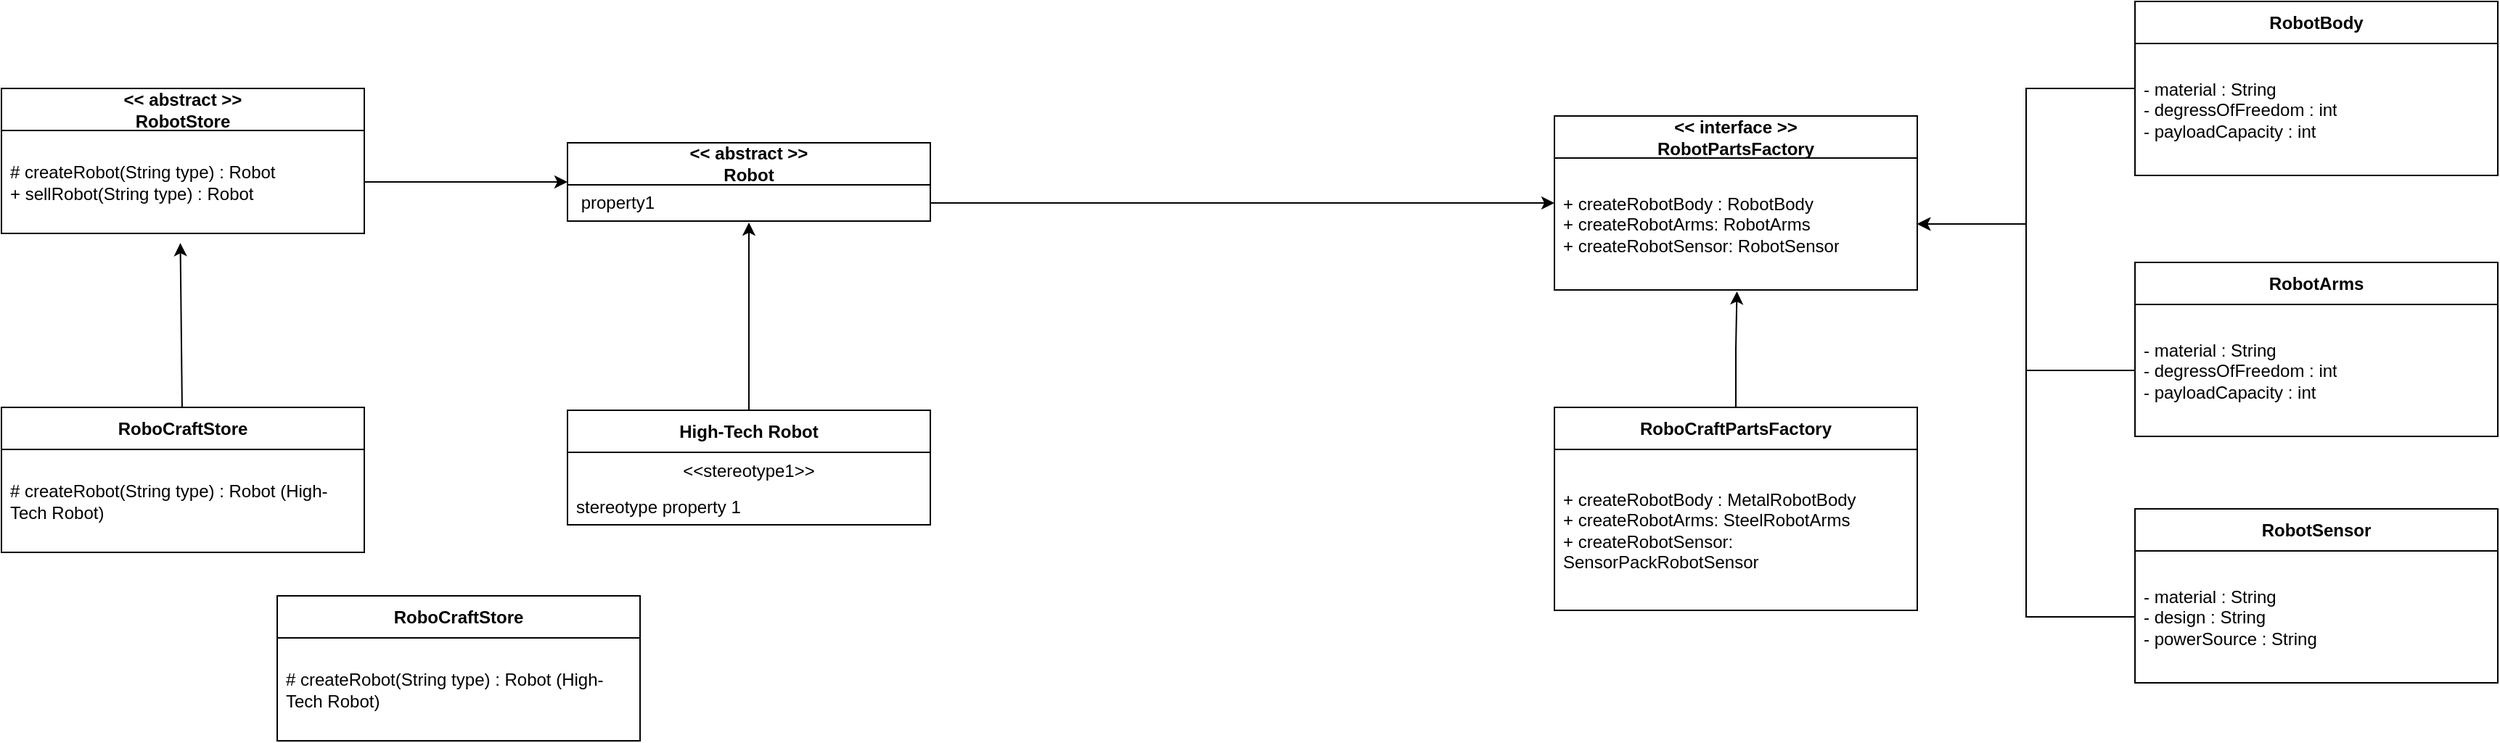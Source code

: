 <mxfile version="22.1.4" type="github">
  <diagram name="Page-1" id="hUjEpkly2eNINpmnEEEA">
    <mxGraphModel dx="832" dy="364" grid="1" gridSize="10" guides="1" tooltips="1" connect="1" arrows="1" fold="1" page="1" pageScale="1" pageWidth="827" pageHeight="1169" math="0" shadow="0">
      <root>
        <mxCell id="0" />
        <mxCell id="1" parent="0" />
        <mxCell id="NbQcgySadGwn3jhOum9s-8" value="&amp;lt;&amp;lt; abstract &amp;gt;&amp;gt;&lt;br&gt;RobotStore" style="swimlane;fontStyle=1;align=center;verticalAlign=middle;childLayout=stackLayout;horizontal=1;startSize=29;horizontalStack=0;resizeParent=1;resizeParentMax=0;resizeLast=0;collapsible=0;marginBottom=0;html=1;whiteSpace=wrap;" parent="1" vertex="1">
          <mxGeometry x="300" y="90" width="250" height="100" as="geometry" />
        </mxCell>
        <mxCell id="NbQcgySadGwn3jhOum9s-10" value="# createRobot(String type) : Robot&lt;br&gt;+ sellRobot(String type) : Robot" style="text;html=1;strokeColor=none;fillColor=none;align=left;verticalAlign=middle;spacingLeft=4;spacingRight=4;overflow=hidden;rotatable=0;points=[[0,0.5],[1,0.5]];portConstraint=eastwest;whiteSpace=wrap;" parent="NbQcgySadGwn3jhOum9s-8" vertex="1">
          <mxGeometry y="29" width="250" height="71" as="geometry" />
        </mxCell>
        <mxCell id="NbQcgySadGwn3jhOum9s-11" value="RoboCraftStore" style="swimlane;fontStyle=1;align=center;verticalAlign=middle;childLayout=stackLayout;horizontal=1;startSize=29;horizontalStack=0;resizeParent=1;resizeParentMax=0;resizeLast=0;collapsible=0;marginBottom=0;html=1;whiteSpace=wrap;" parent="1" vertex="1">
          <mxGeometry x="300" y="310" width="250" height="100" as="geometry" />
        </mxCell>
        <mxCell id="NbQcgySadGwn3jhOum9s-13" value="# createRobot(String type) : Robot (High-Tech Robot)" style="text;html=1;strokeColor=none;fillColor=none;align=left;verticalAlign=middle;spacingLeft=4;spacingRight=4;overflow=hidden;rotatable=0;points=[[0,0.5],[1,0.5]];portConstraint=eastwest;whiteSpace=wrap;" parent="NbQcgySadGwn3jhOum9s-11" vertex="1">
          <mxGeometry y="29" width="250" height="71" as="geometry" />
        </mxCell>
        <mxCell id="NbQcgySadGwn3jhOum9s-20" value="&amp;lt;&amp;lt; abstract &amp;gt;&amp;gt;&lt;br&gt;Robot" style="swimlane;fontStyle=1;align=center;verticalAlign=middle;childLayout=stackLayout;horizontal=1;startSize=29;horizontalStack=0;resizeParent=1;resizeParentMax=0;resizeLast=0;collapsible=0;marginBottom=0;html=1;whiteSpace=wrap;" parent="1" vertex="1">
          <mxGeometry x="690" y="127.5" width="250" height="54" as="geometry" />
        </mxCell>
        <mxCell id="NbQcgySadGwn3jhOum9s-22" value="&amp;nbsp;property1" style="text;html=1;strokeColor=none;fillColor=none;align=left;verticalAlign=middle;spacingLeft=4;spacingRight=4;overflow=hidden;rotatable=0;points=[[0,0.5],[1,0.5]];portConstraint=eastwest;whiteSpace=wrap;" parent="NbQcgySadGwn3jhOum9s-20" vertex="1">
          <mxGeometry y="29" width="250" height="25" as="geometry" />
        </mxCell>
        <mxCell id="NbQcgySadGwn3jhOum9s-23" value="High-Tech Robot" style="swimlane;fontStyle=1;align=center;verticalAlign=middle;childLayout=stackLayout;horizontal=1;startSize=29;horizontalStack=0;resizeParent=1;resizeParentMax=0;resizeLast=0;collapsible=0;marginBottom=0;html=1;whiteSpace=wrap;" parent="1" vertex="1">
          <mxGeometry x="690" y="312" width="250" height="79" as="geometry" />
        </mxCell>
        <mxCell id="NbQcgySadGwn3jhOum9s-24" value="&amp;lt;&amp;lt;stereotype1&amp;gt;&amp;gt;" style="text;html=1;strokeColor=none;fillColor=none;align=center;verticalAlign=middle;spacingLeft=4;spacingRight=4;overflow=hidden;rotatable=0;points=[[0,0.5],[1,0.5]];portConstraint=eastwest;whiteSpace=wrap;" parent="NbQcgySadGwn3jhOum9s-23" vertex="1">
          <mxGeometry y="29" width="250" height="25" as="geometry" />
        </mxCell>
        <mxCell id="NbQcgySadGwn3jhOum9s-25" value="stereotype property 1" style="text;html=1;strokeColor=none;fillColor=none;align=left;verticalAlign=middle;spacingLeft=4;spacingRight=4;overflow=hidden;rotatable=0;points=[[0,0.5],[1,0.5]];portConstraint=eastwest;whiteSpace=wrap;" parent="NbQcgySadGwn3jhOum9s-23" vertex="1">
          <mxGeometry y="54" width="250" height="25" as="geometry" />
        </mxCell>
        <mxCell id="NbQcgySadGwn3jhOum9s-28" style="rounded=0;orthogonalLoop=1;jettySize=auto;html=1;entryX=0.493;entryY=1.094;entryDx=0;entryDy=0;entryPerimeter=0;" parent="1" source="NbQcgySadGwn3jhOum9s-11" target="NbQcgySadGwn3jhOum9s-10" edge="1">
          <mxGeometry relative="1" as="geometry" />
        </mxCell>
        <mxCell id="NbQcgySadGwn3jhOum9s-29" style="edgeStyle=orthogonalEdgeStyle;rounded=0;orthogonalLoop=1;jettySize=auto;html=1;entryX=0.5;entryY=1.04;entryDx=0;entryDy=0;entryPerimeter=0;" parent="1" source="NbQcgySadGwn3jhOum9s-23" target="NbQcgySadGwn3jhOum9s-22" edge="1">
          <mxGeometry relative="1" as="geometry" />
        </mxCell>
        <mxCell id="NbQcgySadGwn3jhOum9s-30" value="&amp;lt;&amp;lt; interface &amp;gt;&amp;gt;&lt;br&gt;RobotPartsFactory" style="swimlane;fontStyle=1;align=center;verticalAlign=middle;childLayout=stackLayout;horizontal=1;startSize=29;horizontalStack=0;resizeParent=1;resizeParentMax=0;resizeLast=0;collapsible=0;marginBottom=0;html=1;whiteSpace=wrap;" parent="1" vertex="1">
          <mxGeometry x="1370" y="109" width="250" height="120" as="geometry" />
        </mxCell>
        <mxCell id="NbQcgySadGwn3jhOum9s-32" value="+ createRobotBody : RobotBody&lt;br&gt;+ createRobotArms: RobotArms&lt;br&gt;+ createRobotSensor: RobotSensor" style="text;html=1;strokeColor=none;fillColor=none;align=left;verticalAlign=middle;spacingLeft=4;spacingRight=4;overflow=hidden;rotatable=0;points=[[0,0.5],[1,0.5]];portConstraint=eastwest;whiteSpace=wrap;" parent="NbQcgySadGwn3jhOum9s-30" vertex="1">
          <mxGeometry y="29" width="250" height="91" as="geometry" />
        </mxCell>
        <mxCell id="NbQcgySadGwn3jhOum9s-36" value="RoboCraftPartsFactory" style="swimlane;fontStyle=1;align=center;verticalAlign=middle;childLayout=stackLayout;horizontal=1;startSize=29;horizontalStack=0;resizeParent=1;resizeParentMax=0;resizeLast=0;collapsible=0;marginBottom=0;html=1;whiteSpace=wrap;" parent="1" vertex="1">
          <mxGeometry x="1370" y="310" width="250" height="140" as="geometry" />
        </mxCell>
        <mxCell id="NbQcgySadGwn3jhOum9s-38" value="+ createRobotBody : MetalRobotBody&lt;br&gt;+ createRobotArms: SteelRobotArms&lt;br&gt;+ createRobotSensor: SensorPackRobotSensor" style="text;html=1;strokeColor=none;fillColor=none;align=left;verticalAlign=middle;spacingLeft=4;spacingRight=4;overflow=hidden;rotatable=0;points=[[0,0.5],[1,0.5]];portConstraint=eastwest;whiteSpace=wrap;" parent="NbQcgySadGwn3jhOum9s-36" vertex="1">
          <mxGeometry y="29" width="250" height="111" as="geometry" />
        </mxCell>
        <mxCell id="Bde_iS7oefZhUgNLe-8d-2" style="edgeStyle=orthogonalEdgeStyle;rounded=0;orthogonalLoop=1;jettySize=auto;html=1;exitX=1;exitY=0.5;exitDx=0;exitDy=0;entryX=0;entryY=0.5;entryDx=0;entryDy=0;" edge="1" parent="1" source="NbQcgySadGwn3jhOum9s-10" target="NbQcgySadGwn3jhOum9s-20">
          <mxGeometry relative="1" as="geometry" />
        </mxCell>
        <mxCell id="Bde_iS7oefZhUgNLe-8d-3" style="edgeStyle=orthogonalEdgeStyle;rounded=0;orthogonalLoop=1;jettySize=auto;html=1;exitX=1;exitY=0.5;exitDx=0;exitDy=0;entryX=0;entryY=0.5;entryDx=0;entryDy=0;" edge="1" parent="1" source="NbQcgySadGwn3jhOum9s-22" target="NbQcgySadGwn3jhOum9s-30">
          <mxGeometry relative="1" as="geometry" />
        </mxCell>
        <mxCell id="Bde_iS7oefZhUgNLe-8d-4" style="edgeStyle=orthogonalEdgeStyle;rounded=0;orthogonalLoop=1;jettySize=auto;html=1;entryX=0.503;entryY=1.011;entryDx=0;entryDy=0;entryPerimeter=0;" edge="1" parent="1" source="NbQcgySadGwn3jhOum9s-36" target="NbQcgySadGwn3jhOum9s-32">
          <mxGeometry relative="1" as="geometry" />
        </mxCell>
        <mxCell id="Bde_iS7oefZhUgNLe-8d-5" value="RobotBody" style="swimlane;fontStyle=1;align=center;verticalAlign=middle;childLayout=stackLayout;horizontal=1;startSize=29;horizontalStack=0;resizeParent=1;resizeParentMax=0;resizeLast=0;collapsible=0;marginBottom=0;html=1;whiteSpace=wrap;" vertex="1" parent="1">
          <mxGeometry x="1770" y="30" width="250" height="120" as="geometry" />
        </mxCell>
        <mxCell id="Bde_iS7oefZhUgNLe-8d-6" value="- material : String&lt;br&gt;- degressOfFreedom : int&lt;br&gt;- payloadCapacity : int" style="text;html=1;strokeColor=none;fillColor=none;align=left;verticalAlign=middle;spacingLeft=4;spacingRight=4;overflow=hidden;rotatable=0;points=[[0,0.5],[1,0.5]];portConstraint=eastwest;whiteSpace=wrap;" vertex="1" parent="Bde_iS7oefZhUgNLe-8d-5">
          <mxGeometry y="29" width="250" height="91" as="geometry" />
        </mxCell>
        <mxCell id="Bde_iS7oefZhUgNLe-8d-7" style="edgeStyle=orthogonalEdgeStyle;rounded=0;orthogonalLoop=1;jettySize=auto;html=1;exitX=1;exitY=0.5;exitDx=0;exitDy=0;entryX=0;entryY=0.5;entryDx=0;entryDy=0;endArrow=none;endFill=0;startArrow=classic;startFill=1;" edge="1" parent="1" source="NbQcgySadGwn3jhOum9s-32" target="Bde_iS7oefZhUgNLe-8d-5">
          <mxGeometry relative="1" as="geometry" />
        </mxCell>
        <mxCell id="Bde_iS7oefZhUgNLe-8d-8" value="RobotArms" style="swimlane;fontStyle=1;align=center;verticalAlign=middle;childLayout=stackLayout;horizontal=1;startSize=29;horizontalStack=0;resizeParent=1;resizeParentMax=0;resizeLast=0;collapsible=0;marginBottom=0;html=1;whiteSpace=wrap;" vertex="1" parent="1">
          <mxGeometry x="1770" y="210" width="250" height="120" as="geometry" />
        </mxCell>
        <mxCell id="Bde_iS7oefZhUgNLe-8d-9" value="- material : String&lt;br style=&quot;border-color: var(--border-color);&quot;&gt;- degressOfFreedom : int&lt;br style=&quot;border-color: var(--border-color);&quot;&gt;- payloadCapacity : int" style="text;html=1;strokeColor=none;fillColor=none;align=left;verticalAlign=middle;spacingLeft=4;spacingRight=4;overflow=hidden;rotatable=0;points=[[0,0.5],[1,0.5]];portConstraint=eastwest;whiteSpace=wrap;" vertex="1" parent="Bde_iS7oefZhUgNLe-8d-8">
          <mxGeometry y="29" width="250" height="91" as="geometry" />
        </mxCell>
        <mxCell id="Bde_iS7oefZhUgNLe-8d-10" style="edgeStyle=orthogonalEdgeStyle;rounded=0;orthogonalLoop=1;jettySize=auto;html=1;exitX=0;exitY=0.5;exitDx=0;exitDy=0;entryX=1;entryY=0.5;entryDx=0;entryDy=0;" edge="1" parent="1" source="Bde_iS7oefZhUgNLe-8d-9" target="NbQcgySadGwn3jhOum9s-32">
          <mxGeometry relative="1" as="geometry" />
        </mxCell>
        <mxCell id="Bde_iS7oefZhUgNLe-8d-11" value="RobotSensor" style="swimlane;fontStyle=1;align=center;verticalAlign=middle;childLayout=stackLayout;horizontal=1;startSize=29;horizontalStack=0;resizeParent=1;resizeParentMax=0;resizeLast=0;collapsible=0;marginBottom=0;html=1;whiteSpace=wrap;" vertex="1" parent="1">
          <mxGeometry x="1770" y="380" width="250" height="120" as="geometry" />
        </mxCell>
        <mxCell id="Bde_iS7oefZhUgNLe-8d-12" value="- material : String&lt;br&gt;- design : String&lt;br&gt;- powerSource : String" style="text;html=1;strokeColor=none;fillColor=none;align=left;verticalAlign=middle;spacingLeft=4;spacingRight=4;overflow=hidden;rotatable=0;points=[[0,0.5],[1,0.5]];portConstraint=eastwest;whiteSpace=wrap;" vertex="1" parent="Bde_iS7oefZhUgNLe-8d-11">
          <mxGeometry y="29" width="250" height="91" as="geometry" />
        </mxCell>
        <mxCell id="Bde_iS7oefZhUgNLe-8d-13" style="edgeStyle=orthogonalEdgeStyle;rounded=0;orthogonalLoop=1;jettySize=auto;html=1;entryX=1;entryY=0.5;entryDx=0;entryDy=0;" edge="1" parent="1" source="Bde_iS7oefZhUgNLe-8d-12" target="NbQcgySadGwn3jhOum9s-32">
          <mxGeometry relative="1" as="geometry" />
        </mxCell>
        <mxCell id="Bde_iS7oefZhUgNLe-8d-14" value="RoboCraftStore" style="swimlane;fontStyle=1;align=center;verticalAlign=middle;childLayout=stackLayout;horizontal=1;startSize=29;horizontalStack=0;resizeParent=1;resizeParentMax=0;resizeLast=0;collapsible=0;marginBottom=0;html=1;whiteSpace=wrap;" vertex="1" parent="1">
          <mxGeometry x="490" y="440" width="250" height="100" as="geometry" />
        </mxCell>
        <mxCell id="Bde_iS7oefZhUgNLe-8d-15" value="# createRobot(String type) : Robot (High-Tech Robot)" style="text;html=1;strokeColor=none;fillColor=none;align=left;verticalAlign=middle;spacingLeft=4;spacingRight=4;overflow=hidden;rotatable=0;points=[[0,0.5],[1,0.5]];portConstraint=eastwest;whiteSpace=wrap;" vertex="1" parent="Bde_iS7oefZhUgNLe-8d-14">
          <mxGeometry y="29" width="250" height="71" as="geometry" />
        </mxCell>
      </root>
    </mxGraphModel>
  </diagram>
</mxfile>

